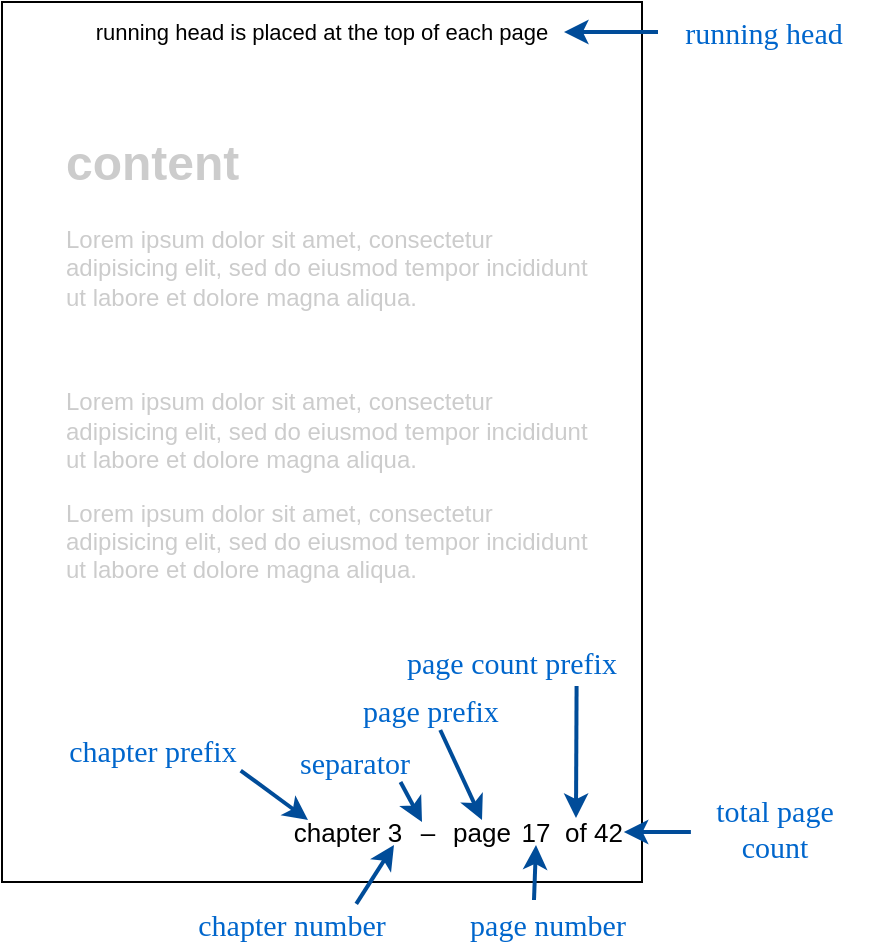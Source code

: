 <mxfile version="24.7.17">
  <diagram name="Seite-1" id="gybhfzZbkXdX3dbLaz2r">
    <mxGraphModel dx="331" dy="234" grid="1" gridSize="10" guides="1" tooltips="1" connect="1" arrows="1" fold="1" page="1" pageScale="1" pageWidth="827" pageHeight="1169" math="0" shadow="0">
      <root>
        <mxCell id="0" />
        <mxCell id="1" parent="0" />
        <mxCell id="MSSOfV_l2kWRxxZHE9oZ-1" value="" style="rounded=0;whiteSpace=wrap;html=1;" vertex="1" parent="1">
          <mxGeometry x="120" y="80" width="320" height="440" as="geometry" />
        </mxCell>
        <mxCell id="MSSOfV_l2kWRxxZHE9oZ-2" value="running head is placed at the top of each page" style="text;html=1;align=center;verticalAlign=middle;whiteSpace=wrap;rounded=0;fontSize=11;" vertex="1" parent="1">
          <mxGeometry x="140" y="80" width="280" height="30" as="geometry" />
        </mxCell>
        <mxCell id="MSSOfV_l2kWRxxZHE9oZ-3" value="17" style="text;html=1;align=center;verticalAlign=middle;whiteSpace=wrap;rounded=0;fontSize=13;" vertex="1" parent="1">
          <mxGeometry x="372" y="480" width="30" height="30" as="geometry" />
        </mxCell>
        <mxCell id="MSSOfV_l2kWRxxZHE9oZ-4" value="page" style="text;html=1;align=center;verticalAlign=middle;whiteSpace=wrap;rounded=0;fontSize=13;" vertex="1" parent="1">
          <mxGeometry x="340" y="480" width="40" height="30" as="geometry" />
        </mxCell>
        <mxCell id="MSSOfV_l2kWRxxZHE9oZ-5" value="of 42" style="text;html=1;align=center;verticalAlign=middle;whiteSpace=wrap;rounded=0;fontSize=13;" vertex="1" parent="1">
          <mxGeometry x="396" y="480" width="40" height="30" as="geometry" />
        </mxCell>
        <mxCell id="MSSOfV_l2kWRxxZHE9oZ-6" value="chapter 3" style="text;html=1;align=center;verticalAlign=middle;whiteSpace=wrap;rounded=0;fontSize=13;" vertex="1" parent="1">
          <mxGeometry x="263" y="480" width="60" height="30" as="geometry" />
        </mxCell>
        <mxCell id="MSSOfV_l2kWRxxZHE9oZ-7" value="&lt;h1 style=&quot;margin-top: 0px;&quot;&gt;content&lt;/h1&gt;&lt;p&gt;Lorem ipsum dolor sit amet, consectetur adipisicing elit, sed do eiusmod tempor incididunt ut labore et dolore magna aliqua.&lt;/p&gt;&lt;p&gt;&lt;br&gt;&lt;/p&gt;&lt;p&gt;Lorem ipsum dolor sit amet, consectetur adipisicing elit, sed do eiusmod tempor incididunt ut labore et dolore magna aliqua.&lt;br&gt;&lt;/p&gt;&lt;p&gt;Lorem ipsum dolor sit amet, consectetur adipisicing elit, sed do eiusmod tempor incididunt ut labore et dolore magna aliqua.&lt;/p&gt;" style="text;html=1;whiteSpace=wrap;overflow=hidden;rounded=0;fontColor=#CCCCCC;" vertex="1" parent="1">
          <mxGeometry x="150" y="140" width="270" height="250" as="geometry" />
        </mxCell>
        <mxCell id="MSSOfV_l2kWRxxZHE9oZ-9" style="edgeStyle=orthogonalEdgeStyle;rounded=0;orthogonalLoop=1;jettySize=auto;html=1;entryX=1;entryY=0.5;entryDx=0;entryDy=0;fontColor=#7EA6E0;strokeColor=#004C99;strokeWidth=2;" edge="1" parent="1" source="MSSOfV_l2kWRxxZHE9oZ-8">
          <mxGeometry relative="1" as="geometry">
            <mxPoint x="401" y="95.0" as="targetPoint" />
          </mxGeometry>
        </mxCell>
        <mxCell id="MSSOfV_l2kWRxxZHE9oZ-8" value="running head" style="text;html=1;align=center;verticalAlign=middle;whiteSpace=wrap;rounded=0;fontSize=15;fontFamily=Tahoma;fontColor=#0066CC;" vertex="1" parent="1">
          <mxGeometry x="448" y="80" width="106" height="30" as="geometry" />
        </mxCell>
        <mxCell id="MSSOfV_l2kWRxxZHE9oZ-14" style="edgeStyle=orthogonalEdgeStyle;rounded=0;orthogonalLoop=1;jettySize=auto;html=1;entryX=1.048;entryY=0.516;entryDx=0;entryDy=0;fontColor=#7EA6E0;strokeColor=#004C99;strokeWidth=2;entryPerimeter=0;exitX=0.005;exitY=0.6;exitDx=0;exitDy=0;exitPerimeter=0;" edge="1" parent="1">
          <mxGeometry relative="1" as="geometry">
            <mxPoint x="464.445" y="495" as="sourcePoint" />
            <mxPoint x="430.92" y="495.48" as="targetPoint" />
          </mxGeometry>
        </mxCell>
        <mxCell id="MSSOfV_l2kWRxxZHE9oZ-15" value="total page count" style="text;html=1;align=center;verticalAlign=middle;whiteSpace=wrap;rounded=0;fontSize=15;fontFamily=Tahoma;fontColor=#0066CC;" vertex="1" parent="1">
          <mxGeometry x="462" y="483" width="89" height="20" as="geometry" />
        </mxCell>
        <mxCell id="MSSOfV_l2kWRxxZHE9oZ-16" value="page count prefix" style="text;html=1;align=center;verticalAlign=middle;whiteSpace=wrap;rounded=0;fontSize=15;fontFamily=Tahoma;fontColor=#0066CC;" vertex="1" parent="1">
          <mxGeometry x="310" y="400" width="130" height="20" as="geometry" />
        </mxCell>
        <mxCell id="MSSOfV_l2kWRxxZHE9oZ-18" style="rounded=0;orthogonalLoop=1;jettySize=auto;html=1;entryX=0.25;entryY=0;entryDx=0;entryDy=0;fontColor=#7EA6E0;strokeColor=#004C99;strokeWidth=2;exitX=0.733;exitY=0.998;exitDx=0;exitDy=0;exitPerimeter=0;" edge="1" parent="1">
          <mxGeometry relative="1" as="geometry">
            <mxPoint x="407.29" y="421.96" as="sourcePoint" />
            <mxPoint x="407" y="488" as="targetPoint" />
          </mxGeometry>
        </mxCell>
        <mxCell id="MSSOfV_l2kWRxxZHE9oZ-19" value="page number" style="text;html=1;align=center;verticalAlign=middle;whiteSpace=wrap;rounded=0;fontSize=15;fontFamily=Tahoma;fontColor=#0066CC;" vertex="1" parent="1">
          <mxGeometry x="340" y="531" width="106" height="20" as="geometry" />
        </mxCell>
        <mxCell id="MSSOfV_l2kWRxxZHE9oZ-20" style="rounded=0;orthogonalLoop=1;jettySize=auto;html=1;entryX=0;entryY=0.75;entryDx=0;entryDy=0;fontColor=#7EA6E0;strokeColor=#004C99;strokeWidth=2;exitX=0.5;exitY=0;exitDx=0;exitDy=0;" edge="1" parent="1">
          <mxGeometry relative="1" as="geometry">
            <mxPoint x="386" y="529" as="sourcePoint" />
            <mxPoint x="387" y="501.5" as="targetPoint" />
          </mxGeometry>
        </mxCell>
        <mxCell id="MSSOfV_l2kWRxxZHE9oZ-21" value="page prefix" style="text;html=1;align=center;verticalAlign=middle;whiteSpace=wrap;rounded=0;fontSize=15;fontFamily=Tahoma;fontColor=#0066CC;" vertex="1" parent="1">
          <mxGeometry x="289" y="424" width="91" height="20" as="geometry" />
        </mxCell>
        <mxCell id="MSSOfV_l2kWRxxZHE9oZ-22" style="rounded=0;orthogonalLoop=1;jettySize=auto;html=1;entryX=0.25;entryY=0;entryDx=0;entryDy=0;fontColor=#7EA6E0;strokeColor=#004C99;strokeWidth=2;" edge="1" parent="1" source="MSSOfV_l2kWRxxZHE9oZ-21">
          <mxGeometry relative="1" as="geometry">
            <mxPoint x="360.5" y="443" as="sourcePoint" />
            <mxPoint x="360" y="489" as="targetPoint" />
          </mxGeometry>
        </mxCell>
        <mxCell id="MSSOfV_l2kWRxxZHE9oZ-23" value="chapter number" style="text;html=1;align=center;verticalAlign=middle;whiteSpace=wrap;rounded=0;fontSize=15;fontFamily=Tahoma;fontColor=#0066CC;" vertex="1" parent="1">
          <mxGeometry x="207" y="531" width="116" height="20" as="geometry" />
        </mxCell>
        <mxCell id="MSSOfV_l2kWRxxZHE9oZ-24" style="rounded=0;orthogonalLoop=1;jettySize=auto;html=1;entryX=0;entryY=0.75;entryDx=0;entryDy=0;fontColor=#7EA6E0;strokeColor=#004C99;strokeWidth=2;exitX=0.777;exitY=-0.005;exitDx=0;exitDy=0;exitPerimeter=0;" edge="1" parent="1" source="MSSOfV_l2kWRxxZHE9oZ-23">
          <mxGeometry relative="1" as="geometry">
            <mxPoint x="315" y="529" as="sourcePoint" />
            <mxPoint x="316" y="501.5" as="targetPoint" />
          </mxGeometry>
        </mxCell>
        <mxCell id="MSSOfV_l2kWRxxZHE9oZ-25" value="chapter prefix" style="text;html=1;align=center;verticalAlign=middle;whiteSpace=wrap;rounded=0;fontSize=15;fontFamily=Tahoma;fontColor=#0066CC;" vertex="1" parent="1">
          <mxGeometry x="140" y="444" width="111" height="20" as="geometry" />
        </mxCell>
        <mxCell id="MSSOfV_l2kWRxxZHE9oZ-26" style="rounded=0;orthogonalLoop=1;jettySize=auto;html=1;entryX=0.25;entryY=0;entryDx=0;entryDy=0;fontColor=#7EA6E0;strokeColor=#004C99;strokeWidth=2;exitX=0.895;exitY=1.014;exitDx=0;exitDy=0;exitPerimeter=0;" edge="1" parent="1" source="MSSOfV_l2kWRxxZHE9oZ-25">
          <mxGeometry relative="1" as="geometry">
            <mxPoint x="253" y="460" as="sourcePoint" />
            <mxPoint x="273" y="489" as="targetPoint" />
          </mxGeometry>
        </mxCell>
        <mxCell id="MSSOfV_l2kWRxxZHE9oZ-29" value="separator" style="text;html=1;align=center;verticalAlign=middle;whiteSpace=wrap;rounded=0;fontSize=15;fontFamily=Tahoma;fontColor=#0066CC;" vertex="1" parent="1">
          <mxGeometry x="251" y="450" width="91" height="20" as="geometry" />
        </mxCell>
        <mxCell id="MSSOfV_l2kWRxxZHE9oZ-30" style="rounded=0;orthogonalLoop=1;jettySize=auto;html=1;fontColor=#7EA6E0;strokeColor=#004C99;strokeWidth=2;exitX=0.75;exitY=1;exitDx=0;exitDy=0;entryX=0.425;entryY=0.333;entryDx=0;entryDy=0;entryPerimeter=0;" edge="1" parent="1" source="MSSOfV_l2kWRxxZHE9oZ-29" target="MSSOfV_l2kWRxxZHE9oZ-31">
          <mxGeometry relative="1" as="geometry">
            <mxPoint x="302" y="464" as="sourcePoint" />
            <mxPoint x="336" y="489" as="targetPoint" />
          </mxGeometry>
        </mxCell>
        <mxCell id="MSSOfV_l2kWRxxZHE9oZ-31" value="–" style="text;html=1;align=center;verticalAlign=middle;whiteSpace=wrap;rounded=0;fontSize=13;" vertex="1" parent="1">
          <mxGeometry x="313" y="480" width="40" height="30" as="geometry" />
        </mxCell>
      </root>
    </mxGraphModel>
  </diagram>
</mxfile>
